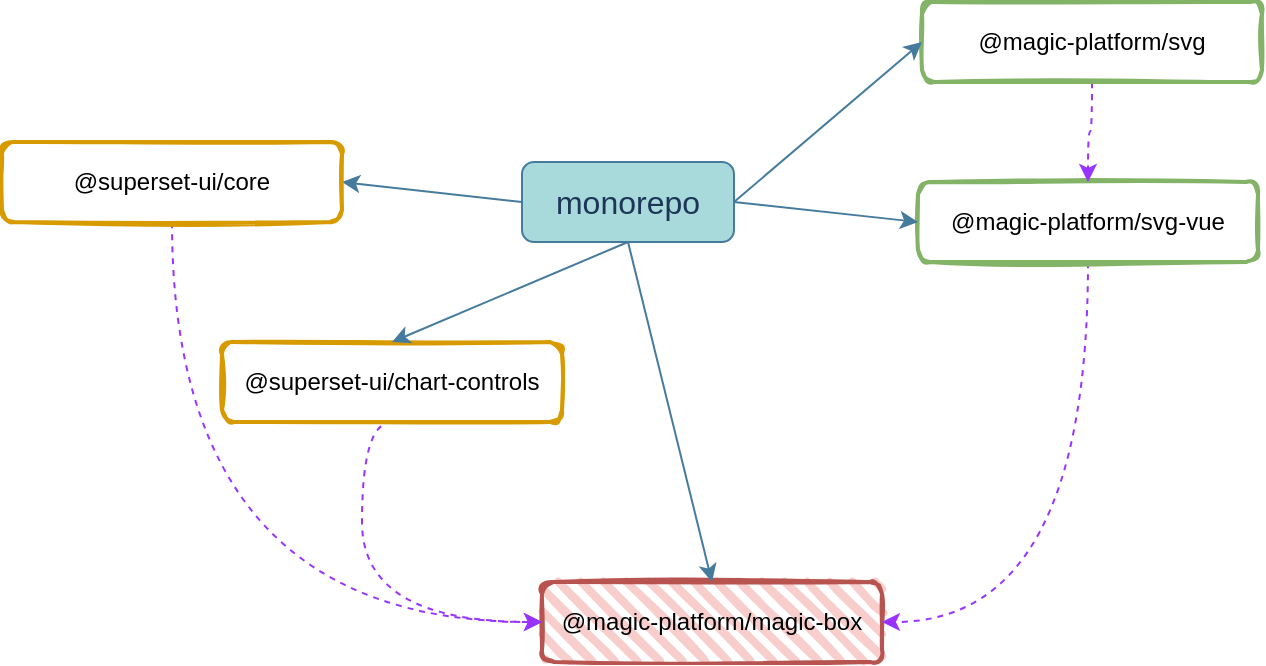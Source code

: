 <mxfile version="20.6.0" type="github">
  <diagram id="exN9He7QCqvmtrnpTgVh" name="第 1 页">
    <mxGraphModel dx="1038" dy="579" grid="0" gridSize="10" guides="0" tooltips="1" connect="1" arrows="1" fold="1" page="1" pageScale="1" pageWidth="827" pageHeight="1169" background="none" math="0" shadow="0">
      <root>
        <mxCell id="0" />
        <mxCell id="1" parent="0" />
        <mxCell id="jyDaiIP-EExztPaQqgR1-11" style="rounded=0;orthogonalLoop=1;jettySize=auto;html=1;entryX=1;entryY=0.5;entryDx=0;entryDy=0;strokeColor=#457B9D;fontSize=12;fontColor=#1D3557;fillColor=#A8DADC;exitX=0;exitY=0.5;exitDx=0;exitDy=0;labelBackgroundColor=#F1FAEE;" edge="1" parent="1" source="jyDaiIP-EExztPaQqgR1-3" target="jyDaiIP-EExztPaQqgR1-8">
          <mxGeometry relative="1" as="geometry">
            <mxPoint x="300" y="150" as="sourcePoint" />
          </mxGeometry>
        </mxCell>
        <mxCell id="jyDaiIP-EExztPaQqgR1-3" value="&lt;font style=&quot;font-size: 16px;&quot;&gt;monorepo&lt;/font&gt;" style="rounded=1;whiteSpace=wrap;html=1;fontSize=18;fillColor=#A8DADC;strokeColor=#457B9D;fontColor=#1D3557;" vertex="1" parent="1">
          <mxGeometry x="300" y="130" width="106" height="40" as="geometry" />
        </mxCell>
        <mxCell id="jyDaiIP-EExztPaQqgR1-4" value="&lt;div style=&quot;font-size: 12px;&quot; data-docx-has-block-data=&quot;false&quot; data-page-id=&quot;DxfHdrzcuoXOEqxZpcIcURhInae&quot;&gt;&lt;div class=&quot;ace-line ace-line old-record-id-JIQad8sEWowKi4xaQBFcA7dcnKf&quot; style=&quot;&quot;&gt;&lt;font style=&quot;font-size: 12px;&quot;&gt;@magic-platform/magic-box&lt;/font&gt;&lt;/div&gt;&lt;/div&gt;&lt;font style=&quot;font-size: 12px;&quot;&gt;&lt;span class=&quot;lark-record-clipboard&quot; data-lark-record-format=&quot;docx/text&quot; data-lark-record-data=&quot;{&amp;quot;rootId&amp;quot;:&amp;quot;DxfHdrzcuoXOEqxZpcIcURhInae&amp;quot;,&amp;quot;text&amp;quot;:{&amp;quot;initialAttributedTexts&amp;quot;:{&amp;quot;text&amp;quot;:{&amp;quot;0&amp;quot;:&amp;quot;@magic-platform/magic-box&amp;quot;},&amp;quot;attribs&amp;quot;:{&amp;quot;0&amp;quot;:&amp;quot;*0+p&amp;quot;}},&amp;quot;apool&amp;quot;:{&amp;quot;numToAttrib&amp;quot;:{&amp;quot;0&amp;quot;:[&amp;quot;author&amp;quot;,&amp;quot;7068583431243890692&amp;quot;]},&amp;quot;nextNum&amp;quot;:1}},&amp;quot;type&amp;quot;:&amp;quot;text&amp;quot;,&amp;quot;referenceRecordMap&amp;quot;:{},&amp;quot;extra&amp;quot;:{&amp;quot;mention_page_title&amp;quot;:{},&amp;quot;external_mention_url&amp;quot;:{}},&amp;quot;isKeepQuoteContainer&amp;quot;:false,&amp;quot;isFromCode&amp;quot;:false,&amp;quot;selection&amp;quot;:[{&amp;quot;id&amp;quot;:23,&amp;quot;type&amp;quot;:&amp;quot;text&amp;quot;,&amp;quot;selection&amp;quot;:{&amp;quot;start&amp;quot;:0,&amp;quot;end&amp;quot;:25},&amp;quot;recordId&amp;quot;:&amp;quot;JIQad8sEWowKi4xaQBFcA7dcnKf&amp;quot;}],&amp;quot;isCut&amp;quot;:false}&quot;&gt;&lt;/span&gt;&lt;/font&gt;" style="rounded=1;whiteSpace=wrap;html=1;strokeWidth=2;fillWeight=4;hachureGap=8;hachureAngle=45;fillColor=#f8cecc;sketch=1;fontSize=18;strokeColor=#b85450;" vertex="1" parent="1">
          <mxGeometry x="310" y="340" width="170" height="40" as="geometry" />
        </mxCell>
        <mxCell id="jyDaiIP-EExztPaQqgR1-20" style="edgeStyle=orthogonalEdgeStyle;rounded=0;orthogonalLoop=1;jettySize=auto;html=1;exitX=0.5;exitY=1;exitDx=0;exitDy=0;entryX=0;entryY=0.5;entryDx=0;entryDy=0;dashed=1;strokeColor=#9933FF;fontColor=#1D3557;fillColor=#A8DADC;curved=1;" edge="1" parent="1" source="jyDaiIP-EExztPaQqgR1-7" target="jyDaiIP-EExztPaQqgR1-4">
          <mxGeometry relative="1" as="geometry">
            <Array as="points">
              <mxPoint x="220" y="260" />
              <mxPoint x="220" y="360" />
            </Array>
          </mxGeometry>
        </mxCell>
        <mxCell id="jyDaiIP-EExztPaQqgR1-7" value="&lt;div style=&quot;font-size: 12px;&quot; data-docx-has-block-data=&quot;false&quot; data-page-id=&quot;DxfHdrzcuoXOEqxZpcIcURhInae&quot;&gt;&lt;div class=&quot;ace-line ace-line old-record-id-JIQad8sEWowKi4xaQBFcA7dcnKf&quot; style=&quot;&quot;&gt;&lt;div class=&quot;ace-line ace-line old-record-id-JIQad8sEWowKi4xaQBFcA7dcnKf&quot;&gt;@superset-ui/chart-controls&lt;/div&gt;&lt;/div&gt;&lt;/div&gt;" style="rounded=1;whiteSpace=wrap;html=1;strokeWidth=2;fillWeight=4;hachureGap=8;hachureAngle=45;fillColor=none;sketch=1;fontSize=18;strokeColor=#d79b00;" vertex="1" parent="1">
          <mxGeometry x="150" y="220" width="170" height="40" as="geometry" />
        </mxCell>
        <mxCell id="jyDaiIP-EExztPaQqgR1-23" style="edgeStyle=orthogonalEdgeStyle;curved=1;rounded=0;orthogonalLoop=1;jettySize=auto;html=1;exitX=0.5;exitY=1;exitDx=0;exitDy=0;entryX=0;entryY=0.5;entryDx=0;entryDy=0;dashed=1;strokeColor=#9933FF;fontColor=#1D3557;fillColor=#A8DADC;" edge="1" parent="1" source="jyDaiIP-EExztPaQqgR1-8" target="jyDaiIP-EExztPaQqgR1-4">
          <mxGeometry relative="1" as="geometry" />
        </mxCell>
        <mxCell id="jyDaiIP-EExztPaQqgR1-8" value="&lt;div style=&quot;font-size: 12px;&quot; data-docx-has-block-data=&quot;false&quot; data-page-id=&quot;DxfHdrzcuoXOEqxZpcIcURhInae&quot;&gt;&lt;div class=&quot;ace-line ace-line old-record-id-JIQad8sEWowKi4xaQBFcA7dcnKf&quot; style=&quot;&quot;&gt;&lt;div class=&quot;ace-line ace-line old-record-id-JIQad8sEWowKi4xaQBFcA7dcnKf&quot;&gt;@superset-ui/core&lt;/div&gt;&lt;/div&gt;&lt;/div&gt;" style="rounded=1;whiteSpace=wrap;html=1;strokeWidth=2;fillWeight=4;hachureGap=8;hachureAngle=45;fillColor=none;sketch=1;fontSize=18;strokeColor=#d79b00;" vertex="1" parent="1">
          <mxGeometry x="40" y="120" width="170" height="40" as="geometry" />
        </mxCell>
        <mxCell id="jyDaiIP-EExztPaQqgR1-24" style="edgeStyle=orthogonalEdgeStyle;curved=1;rounded=0;orthogonalLoop=1;jettySize=auto;html=1;entryX=1;entryY=0.5;entryDx=0;entryDy=0;dashed=1;strokeColor=#9933FF;fontColor=#1D3557;fillColor=#A8DADC;exitX=0.5;exitY=1;exitDx=0;exitDy=0;" edge="1" parent="1" source="jyDaiIP-EExztPaQqgR1-9" target="jyDaiIP-EExztPaQqgR1-4">
          <mxGeometry relative="1" as="geometry" />
        </mxCell>
        <mxCell id="jyDaiIP-EExztPaQqgR1-9" value="&lt;div style=&quot;font-size: 12px;&quot; data-docx-has-block-data=&quot;false&quot; data-page-id=&quot;DxfHdrzcuoXOEqxZpcIcURhInae&quot;&gt;&lt;div class=&quot;ace-line ace-line old-record-id-JIQad8sEWowKi4xaQBFcA7dcnKf&quot; style=&quot;&quot;&gt;&lt;div data-docx-has-block-data=&quot;false&quot; data-page-id=&quot;DxfHdrzcuoXOEqxZpcIcURhInae&quot;&gt;&lt;div class=&quot;old-record-id-JIUMdYc0Mokse0xesCvchkcxnsd&quot; style=&quot;&quot;&gt;@magic-platform/svg-vue  &lt;/div&gt;&lt;/div&gt;&lt;span class=&quot;lark-record-clipboard&quot; data-lark-record-format=&quot;docx/text&quot; data-lark-record-data=&quot;{&amp;quot;rootId&amp;quot;:&amp;quot;DxfHdrzcuoXOEqxZpcIcURhInae&amp;quot;,&amp;quot;text&amp;quot;:{&amp;quot;initialAttributedTexts&amp;quot;:{&amp;quot;text&amp;quot;:{&amp;quot;0&amp;quot;:&amp;quot;@magic-platform/svg-vue  &amp;quot;},&amp;quot;attribs&amp;quot;:{&amp;quot;0&amp;quot;:&amp;quot;*0+p&amp;quot;}},&amp;quot;apool&amp;quot;:{&amp;quot;numToAttrib&amp;quot;:{&amp;quot;0&amp;quot;:[&amp;quot;author&amp;quot;,&amp;quot;7068583431243890692&amp;quot;]},&amp;quot;nextNum&amp;quot;:1}},&amp;quot;type&amp;quot;:&amp;quot;text&amp;quot;,&amp;quot;referenceRecordMap&amp;quot;:{},&amp;quot;extra&amp;quot;:{&amp;quot;mention_page_title&amp;quot;:{},&amp;quot;external_mention_url&amp;quot;:{}},&amp;quot;isKeepQuoteContainer&amp;quot;:false,&amp;quot;isFromCode&amp;quot;:false,&amp;quot;selection&amp;quot;:[{&amp;quot;id&amp;quot;:24,&amp;quot;type&amp;quot;:&amp;quot;text&amp;quot;,&amp;quot;selection&amp;quot;:{&amp;quot;start&amp;quot;:0,&amp;quot;end&amp;quot;:25},&amp;quot;recordId&amp;quot;:&amp;quot;JIUMdYc0Mokse0xesCvchkcxnsd&amp;quot;}],&amp;quot;isCut&amp;quot;:false}&quot;&gt;&lt;/span&gt;&lt;/div&gt;&lt;/div&gt;" style="rounded=1;whiteSpace=wrap;html=1;strokeWidth=2;fillWeight=4;hachureGap=8;hachureAngle=45;fillColor=none;sketch=1;fontSize=18;strokeColor=#82b366;" vertex="1" parent="1">
          <mxGeometry x="498" y="140" width="170" height="40" as="geometry" />
        </mxCell>
        <mxCell id="jyDaiIP-EExztPaQqgR1-22" style="edgeStyle=orthogonalEdgeStyle;curved=1;rounded=0;orthogonalLoop=1;jettySize=auto;html=1;exitX=0.5;exitY=1;exitDx=0;exitDy=0;entryX=0.5;entryY=0;entryDx=0;entryDy=0;dashed=1;strokeColor=#9933FF;fontColor=#1D3557;fillColor=#A8DADC;" edge="1" parent="1" source="jyDaiIP-EExztPaQqgR1-10" target="jyDaiIP-EExztPaQqgR1-9">
          <mxGeometry relative="1" as="geometry" />
        </mxCell>
        <mxCell id="jyDaiIP-EExztPaQqgR1-10" value="&lt;div style=&quot;font-size: 12px;&quot; data-docx-has-block-data=&quot;false&quot; data-page-id=&quot;DxfHdrzcuoXOEqxZpcIcURhInae&quot;&gt;&lt;div class=&quot;ace-line ace-line old-record-id-JIQad8sEWowKi4xaQBFcA7dcnKf&quot; style=&quot;&quot;&gt;&lt;div data-docx-has-block-data=&quot;false&quot; data-page-id=&quot;DxfHdrzcuoXOEqxZpcIcURhInae&quot;&gt;&lt;div class=&quot;old-record-id-JIUMdYc0Mokse0xesCvchkcxnsd&quot; style=&quot;&quot;&gt;@magic-platform/svg&lt;/div&gt;&lt;/div&gt;&lt;span class=&quot;lark-record-clipboard&quot; data-lark-record-format=&quot;docx/text&quot; data-lark-record-data=&quot;{&amp;quot;rootId&amp;quot;:&amp;quot;DxfHdrzcuoXOEqxZpcIcURhInae&amp;quot;,&amp;quot;text&amp;quot;:{&amp;quot;initialAttributedTexts&amp;quot;:{&amp;quot;text&amp;quot;:{&amp;quot;0&amp;quot;:&amp;quot;@magic-platform/svg-vue  &amp;quot;},&amp;quot;attribs&amp;quot;:{&amp;quot;0&amp;quot;:&amp;quot;*0+p&amp;quot;}},&amp;quot;apool&amp;quot;:{&amp;quot;numToAttrib&amp;quot;:{&amp;quot;0&amp;quot;:[&amp;quot;author&amp;quot;,&amp;quot;7068583431243890692&amp;quot;]},&amp;quot;nextNum&amp;quot;:1}},&amp;quot;type&amp;quot;:&amp;quot;text&amp;quot;,&amp;quot;referenceRecordMap&amp;quot;:{},&amp;quot;extra&amp;quot;:{&amp;quot;mention_page_title&amp;quot;:{},&amp;quot;external_mention_url&amp;quot;:{}},&amp;quot;isKeepQuoteContainer&amp;quot;:false,&amp;quot;isFromCode&amp;quot;:false,&amp;quot;selection&amp;quot;:[{&amp;quot;id&amp;quot;:24,&amp;quot;type&amp;quot;:&amp;quot;text&amp;quot;,&amp;quot;selection&amp;quot;:{&amp;quot;start&amp;quot;:0,&amp;quot;end&amp;quot;:25},&amp;quot;recordId&amp;quot;:&amp;quot;JIUMdYc0Mokse0xesCvchkcxnsd&amp;quot;}],&amp;quot;isCut&amp;quot;:false}&quot;&gt;&lt;/span&gt;&lt;/div&gt;&lt;/div&gt;" style="rounded=1;whiteSpace=wrap;html=1;strokeWidth=2;fillWeight=4;hachureGap=8;hachureAngle=45;fillColor=none;sketch=1;fontSize=18;strokeColor=#82b366;" vertex="1" parent="1">
          <mxGeometry x="500" y="50" width="170" height="40" as="geometry" />
        </mxCell>
        <mxCell id="jyDaiIP-EExztPaQqgR1-12" style="rounded=0;orthogonalLoop=1;jettySize=auto;html=1;entryX=0.5;entryY=0;entryDx=0;entryDy=0;strokeColor=#457B9D;fontSize=12;fontColor=#1D3557;fillColor=#A8DADC;exitX=0.5;exitY=1;exitDx=0;exitDy=0;labelBackgroundColor=#F1FAEE;" edge="1" parent="1" source="jyDaiIP-EExztPaQqgR1-3" target="jyDaiIP-EExztPaQqgR1-7">
          <mxGeometry relative="1" as="geometry">
            <mxPoint x="313.8" y="140" as="sourcePoint" />
            <mxPoint x="240" y="110" as="targetPoint" />
          </mxGeometry>
        </mxCell>
        <mxCell id="jyDaiIP-EExztPaQqgR1-13" style="rounded=0;orthogonalLoop=1;jettySize=auto;html=1;entryX=0;entryY=0.5;entryDx=0;entryDy=0;strokeColor=#457B9D;fontSize=12;fontColor=#1D3557;fillColor=#A8DADC;exitX=1;exitY=0.5;exitDx=0;exitDy=0;labelBackgroundColor=#F1FAEE;" edge="1" parent="1" source="jyDaiIP-EExztPaQqgR1-3" target="jyDaiIP-EExztPaQqgR1-9">
          <mxGeometry relative="1" as="geometry">
            <mxPoint x="323.8" y="150" as="sourcePoint" />
            <mxPoint x="250" y="120" as="targetPoint" />
          </mxGeometry>
        </mxCell>
        <mxCell id="jyDaiIP-EExztPaQqgR1-14" style="rounded=0;orthogonalLoop=1;jettySize=auto;html=1;entryX=0;entryY=0.5;entryDx=0;entryDy=0;strokeColor=#457B9D;fontSize=12;fontColor=#1D3557;fillColor=#A8DADC;exitX=1;exitY=0.5;exitDx=0;exitDy=0;labelBackgroundColor=#F1FAEE;" edge="1" parent="1" source="jyDaiIP-EExztPaQqgR1-3" target="jyDaiIP-EExztPaQqgR1-10">
          <mxGeometry relative="1" as="geometry">
            <mxPoint x="333.8" y="160" as="sourcePoint" />
            <mxPoint x="260" y="130" as="targetPoint" />
          </mxGeometry>
        </mxCell>
        <mxCell id="jyDaiIP-EExztPaQqgR1-15" style="rounded=1;orthogonalLoop=1;jettySize=auto;html=1;entryX=0.5;entryY=0;entryDx=0;entryDy=0;strokeColor=#457B9D;fontSize=12;fontColor=#1D3557;fillColor=#A8DADC;exitX=0.5;exitY=1;exitDx=0;exitDy=0;labelBackgroundColor=#F1FAEE;" edge="1" parent="1" source="jyDaiIP-EExztPaQqgR1-3" target="jyDaiIP-EExztPaQqgR1-4">
          <mxGeometry relative="1" as="geometry">
            <mxPoint x="343.8" y="170" as="sourcePoint" />
            <mxPoint x="270" y="140" as="targetPoint" />
          </mxGeometry>
        </mxCell>
      </root>
    </mxGraphModel>
  </diagram>
</mxfile>
